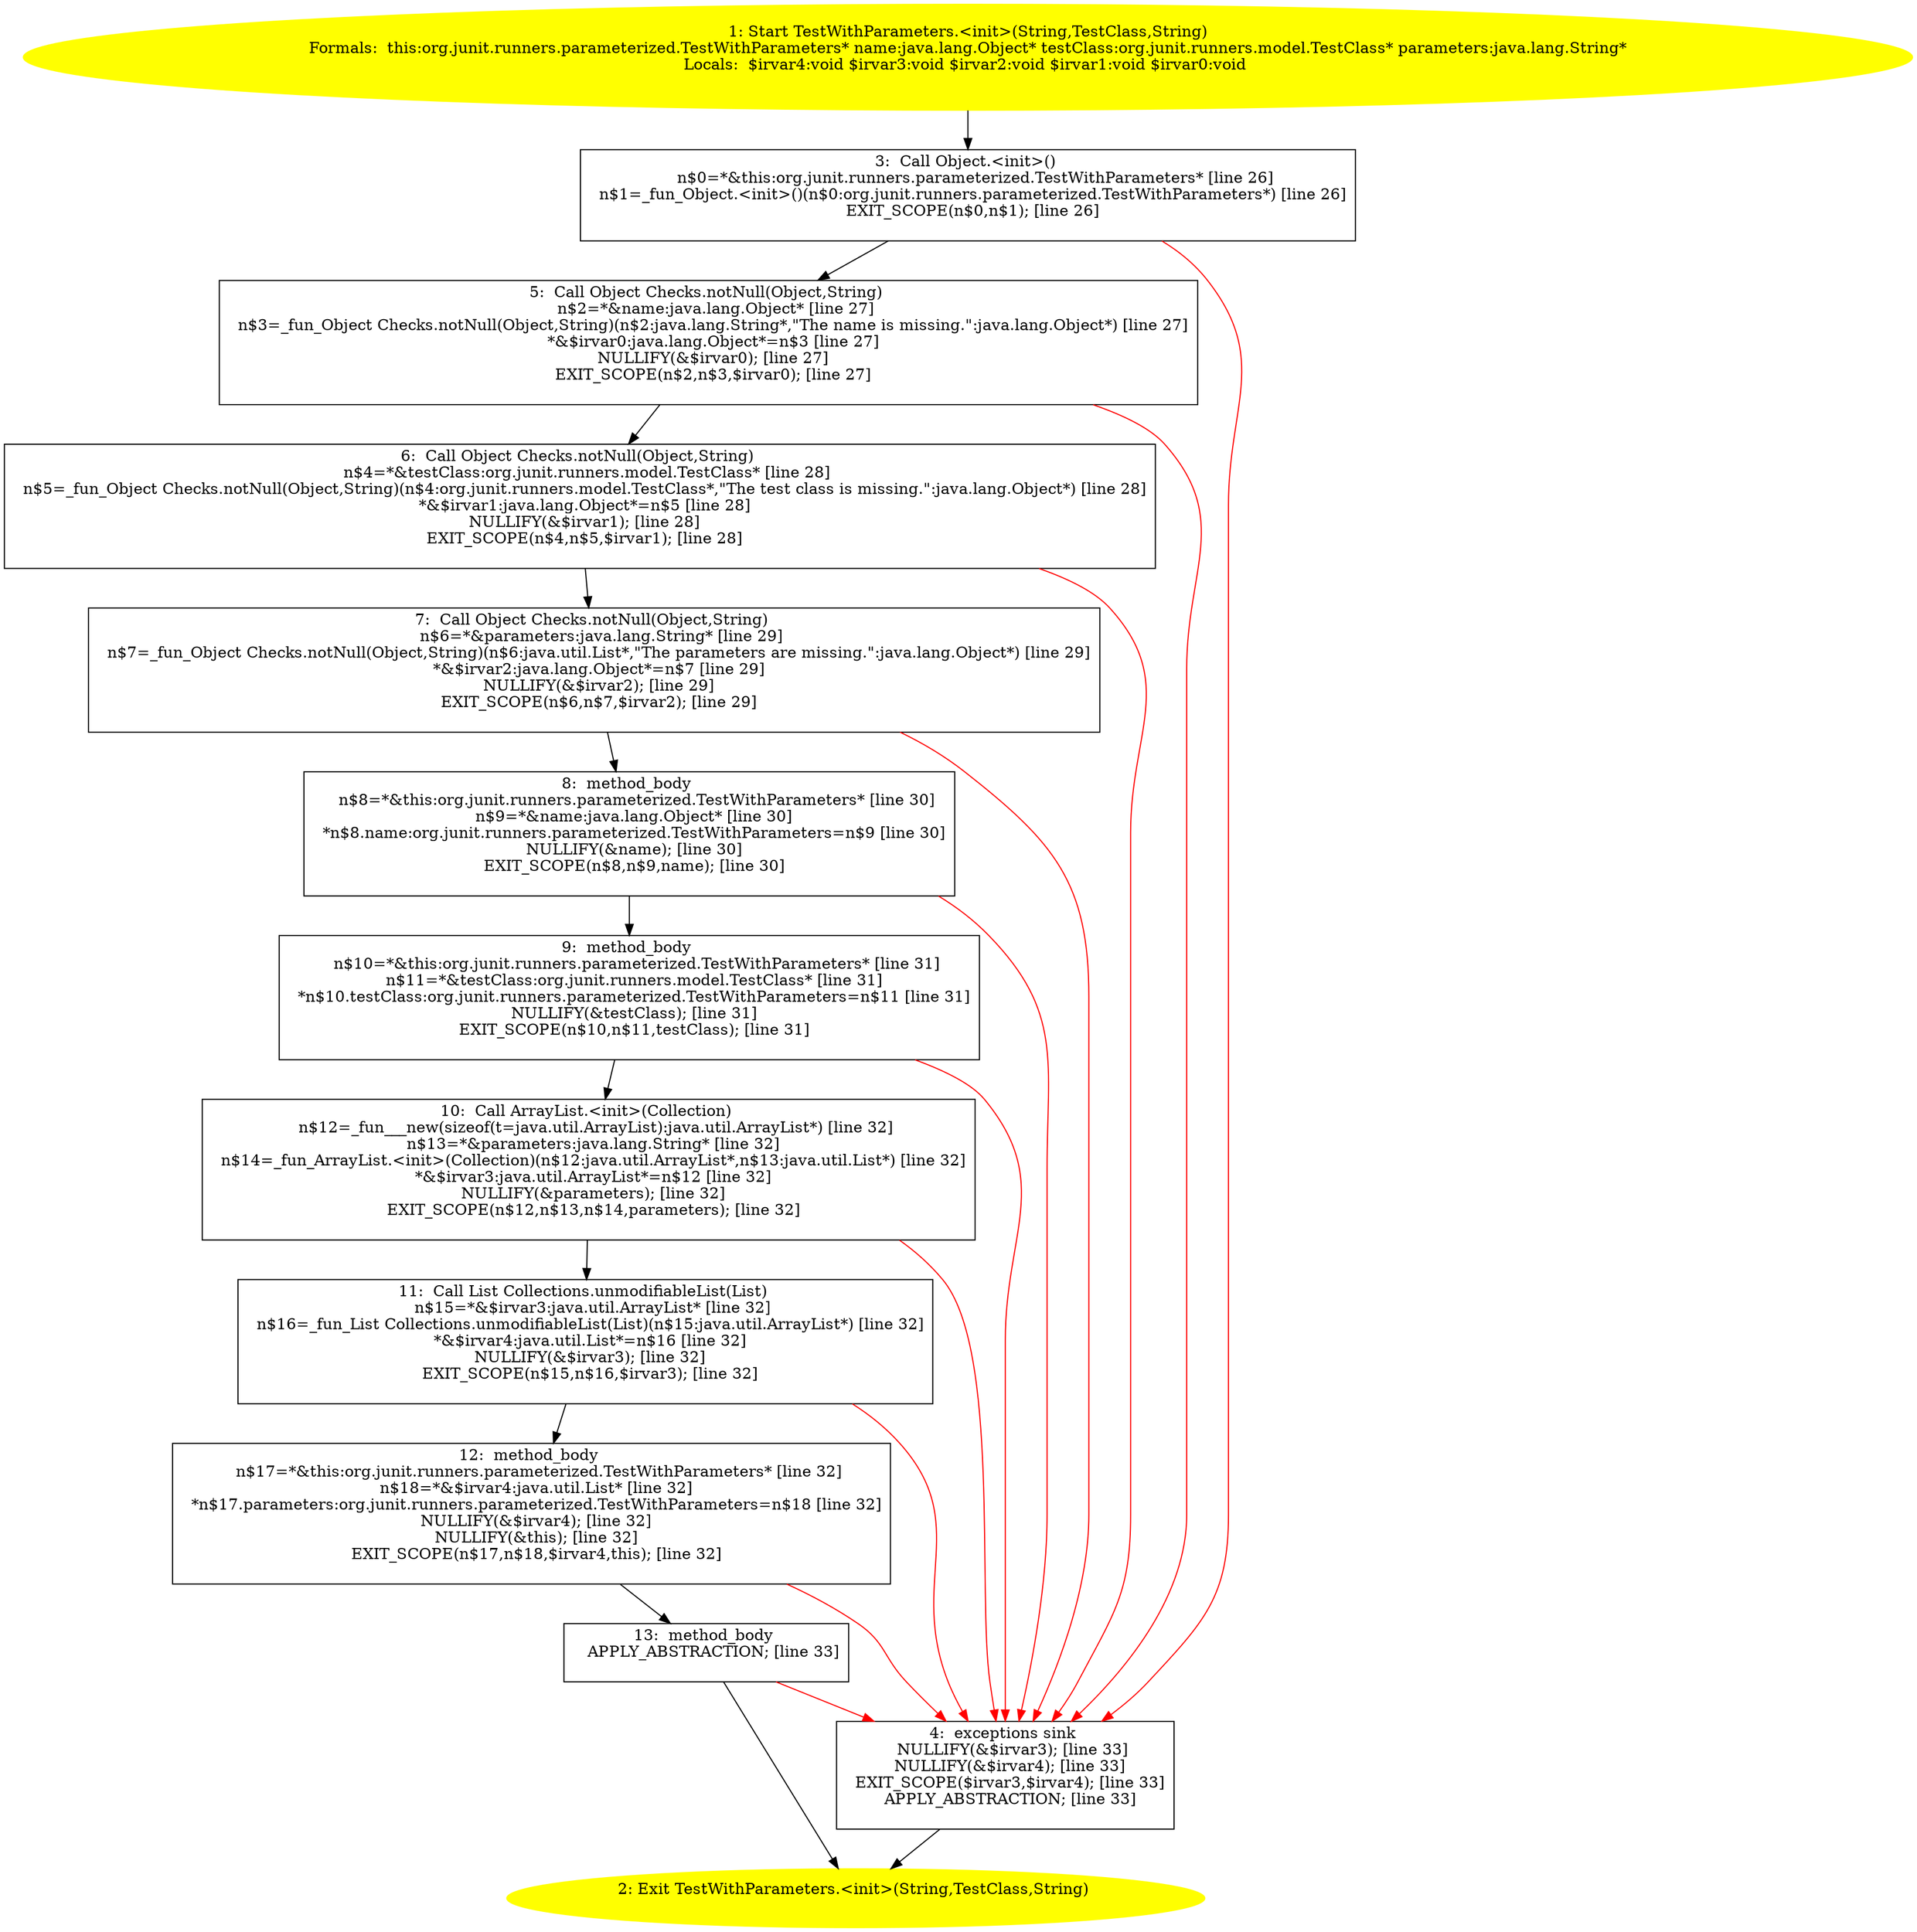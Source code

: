 /* @generated */
digraph cfg {
"org.junit.runners.parameterized.TestWithParameters.<init>(java.lang.String,org.junit.runners.model.T.fd89bc392142dcdd2ed4c447acefaafd_1" [label="1: Start TestWithParameters.<init>(String,TestClass,String)\nFormals:  this:org.junit.runners.parameterized.TestWithParameters* name:java.lang.Object* testClass:org.junit.runners.model.TestClass* parameters:java.lang.String*\nLocals:  $irvar4:void $irvar3:void $irvar2:void $irvar1:void $irvar0:void \n  " color=yellow style=filled]
	

	 "org.junit.runners.parameterized.TestWithParameters.<init>(java.lang.String,org.junit.runners.model.T.fd89bc392142dcdd2ed4c447acefaafd_1" -> "org.junit.runners.parameterized.TestWithParameters.<init>(java.lang.String,org.junit.runners.model.T.fd89bc392142dcdd2ed4c447acefaafd_3" ;
"org.junit.runners.parameterized.TestWithParameters.<init>(java.lang.String,org.junit.runners.model.T.fd89bc392142dcdd2ed4c447acefaafd_2" [label="2: Exit TestWithParameters.<init>(String,TestClass,String) \n  " color=yellow style=filled]
	

"org.junit.runners.parameterized.TestWithParameters.<init>(java.lang.String,org.junit.runners.model.T.fd89bc392142dcdd2ed4c447acefaafd_3" [label="3:  Call Object.<init>() \n   n$0=*&this:org.junit.runners.parameterized.TestWithParameters* [line 26]\n  n$1=_fun_Object.<init>()(n$0:org.junit.runners.parameterized.TestWithParameters*) [line 26]\n  EXIT_SCOPE(n$0,n$1); [line 26]\n " shape="box"]
	

	 "org.junit.runners.parameterized.TestWithParameters.<init>(java.lang.String,org.junit.runners.model.T.fd89bc392142dcdd2ed4c447acefaafd_3" -> "org.junit.runners.parameterized.TestWithParameters.<init>(java.lang.String,org.junit.runners.model.T.fd89bc392142dcdd2ed4c447acefaafd_5" ;
	 "org.junit.runners.parameterized.TestWithParameters.<init>(java.lang.String,org.junit.runners.model.T.fd89bc392142dcdd2ed4c447acefaafd_3" -> "org.junit.runners.parameterized.TestWithParameters.<init>(java.lang.String,org.junit.runners.model.T.fd89bc392142dcdd2ed4c447acefaafd_4" [color="red" ];
"org.junit.runners.parameterized.TestWithParameters.<init>(java.lang.String,org.junit.runners.model.T.fd89bc392142dcdd2ed4c447acefaafd_4" [label="4:  exceptions sink \n   NULLIFY(&$irvar3); [line 33]\n  NULLIFY(&$irvar4); [line 33]\n  EXIT_SCOPE($irvar3,$irvar4); [line 33]\n  APPLY_ABSTRACTION; [line 33]\n " shape="box"]
	

	 "org.junit.runners.parameterized.TestWithParameters.<init>(java.lang.String,org.junit.runners.model.T.fd89bc392142dcdd2ed4c447acefaafd_4" -> "org.junit.runners.parameterized.TestWithParameters.<init>(java.lang.String,org.junit.runners.model.T.fd89bc392142dcdd2ed4c447acefaafd_2" ;
"org.junit.runners.parameterized.TestWithParameters.<init>(java.lang.String,org.junit.runners.model.T.fd89bc392142dcdd2ed4c447acefaafd_5" [label="5:  Call Object Checks.notNull(Object,String) \n   n$2=*&name:java.lang.Object* [line 27]\n  n$3=_fun_Object Checks.notNull(Object,String)(n$2:java.lang.String*,\"The name is missing.\":java.lang.Object*) [line 27]\n  *&$irvar0:java.lang.Object*=n$3 [line 27]\n  NULLIFY(&$irvar0); [line 27]\n  EXIT_SCOPE(n$2,n$3,$irvar0); [line 27]\n " shape="box"]
	

	 "org.junit.runners.parameterized.TestWithParameters.<init>(java.lang.String,org.junit.runners.model.T.fd89bc392142dcdd2ed4c447acefaafd_5" -> "org.junit.runners.parameterized.TestWithParameters.<init>(java.lang.String,org.junit.runners.model.T.fd89bc392142dcdd2ed4c447acefaafd_6" ;
	 "org.junit.runners.parameterized.TestWithParameters.<init>(java.lang.String,org.junit.runners.model.T.fd89bc392142dcdd2ed4c447acefaafd_5" -> "org.junit.runners.parameterized.TestWithParameters.<init>(java.lang.String,org.junit.runners.model.T.fd89bc392142dcdd2ed4c447acefaafd_4" [color="red" ];
"org.junit.runners.parameterized.TestWithParameters.<init>(java.lang.String,org.junit.runners.model.T.fd89bc392142dcdd2ed4c447acefaafd_6" [label="6:  Call Object Checks.notNull(Object,String) \n   n$4=*&testClass:org.junit.runners.model.TestClass* [line 28]\n  n$5=_fun_Object Checks.notNull(Object,String)(n$4:org.junit.runners.model.TestClass*,\"The test class is missing.\":java.lang.Object*) [line 28]\n  *&$irvar1:java.lang.Object*=n$5 [line 28]\n  NULLIFY(&$irvar1); [line 28]\n  EXIT_SCOPE(n$4,n$5,$irvar1); [line 28]\n " shape="box"]
	

	 "org.junit.runners.parameterized.TestWithParameters.<init>(java.lang.String,org.junit.runners.model.T.fd89bc392142dcdd2ed4c447acefaafd_6" -> "org.junit.runners.parameterized.TestWithParameters.<init>(java.lang.String,org.junit.runners.model.T.fd89bc392142dcdd2ed4c447acefaafd_7" ;
	 "org.junit.runners.parameterized.TestWithParameters.<init>(java.lang.String,org.junit.runners.model.T.fd89bc392142dcdd2ed4c447acefaafd_6" -> "org.junit.runners.parameterized.TestWithParameters.<init>(java.lang.String,org.junit.runners.model.T.fd89bc392142dcdd2ed4c447acefaafd_4" [color="red" ];
"org.junit.runners.parameterized.TestWithParameters.<init>(java.lang.String,org.junit.runners.model.T.fd89bc392142dcdd2ed4c447acefaafd_7" [label="7:  Call Object Checks.notNull(Object,String) \n   n$6=*&parameters:java.lang.String* [line 29]\n  n$7=_fun_Object Checks.notNull(Object,String)(n$6:java.util.List*,\"The parameters are missing.\":java.lang.Object*) [line 29]\n  *&$irvar2:java.lang.Object*=n$7 [line 29]\n  NULLIFY(&$irvar2); [line 29]\n  EXIT_SCOPE(n$6,n$7,$irvar2); [line 29]\n " shape="box"]
	

	 "org.junit.runners.parameterized.TestWithParameters.<init>(java.lang.String,org.junit.runners.model.T.fd89bc392142dcdd2ed4c447acefaafd_7" -> "org.junit.runners.parameterized.TestWithParameters.<init>(java.lang.String,org.junit.runners.model.T.fd89bc392142dcdd2ed4c447acefaafd_8" ;
	 "org.junit.runners.parameterized.TestWithParameters.<init>(java.lang.String,org.junit.runners.model.T.fd89bc392142dcdd2ed4c447acefaafd_7" -> "org.junit.runners.parameterized.TestWithParameters.<init>(java.lang.String,org.junit.runners.model.T.fd89bc392142dcdd2ed4c447acefaafd_4" [color="red" ];
"org.junit.runners.parameterized.TestWithParameters.<init>(java.lang.String,org.junit.runners.model.T.fd89bc392142dcdd2ed4c447acefaafd_8" [label="8:  method_body \n   n$8=*&this:org.junit.runners.parameterized.TestWithParameters* [line 30]\n  n$9=*&name:java.lang.Object* [line 30]\n  *n$8.name:org.junit.runners.parameterized.TestWithParameters=n$9 [line 30]\n  NULLIFY(&name); [line 30]\n  EXIT_SCOPE(n$8,n$9,name); [line 30]\n " shape="box"]
	

	 "org.junit.runners.parameterized.TestWithParameters.<init>(java.lang.String,org.junit.runners.model.T.fd89bc392142dcdd2ed4c447acefaafd_8" -> "org.junit.runners.parameterized.TestWithParameters.<init>(java.lang.String,org.junit.runners.model.T.fd89bc392142dcdd2ed4c447acefaafd_9" ;
	 "org.junit.runners.parameterized.TestWithParameters.<init>(java.lang.String,org.junit.runners.model.T.fd89bc392142dcdd2ed4c447acefaafd_8" -> "org.junit.runners.parameterized.TestWithParameters.<init>(java.lang.String,org.junit.runners.model.T.fd89bc392142dcdd2ed4c447acefaafd_4" [color="red" ];
"org.junit.runners.parameterized.TestWithParameters.<init>(java.lang.String,org.junit.runners.model.T.fd89bc392142dcdd2ed4c447acefaafd_9" [label="9:  method_body \n   n$10=*&this:org.junit.runners.parameterized.TestWithParameters* [line 31]\n  n$11=*&testClass:org.junit.runners.model.TestClass* [line 31]\n  *n$10.testClass:org.junit.runners.parameterized.TestWithParameters=n$11 [line 31]\n  NULLIFY(&testClass); [line 31]\n  EXIT_SCOPE(n$10,n$11,testClass); [line 31]\n " shape="box"]
	

	 "org.junit.runners.parameterized.TestWithParameters.<init>(java.lang.String,org.junit.runners.model.T.fd89bc392142dcdd2ed4c447acefaafd_9" -> "org.junit.runners.parameterized.TestWithParameters.<init>(java.lang.String,org.junit.runners.model.T.fd89bc392142dcdd2ed4c447acefaafd_10" ;
	 "org.junit.runners.parameterized.TestWithParameters.<init>(java.lang.String,org.junit.runners.model.T.fd89bc392142dcdd2ed4c447acefaafd_9" -> "org.junit.runners.parameterized.TestWithParameters.<init>(java.lang.String,org.junit.runners.model.T.fd89bc392142dcdd2ed4c447acefaafd_4" [color="red" ];
"org.junit.runners.parameterized.TestWithParameters.<init>(java.lang.String,org.junit.runners.model.T.fd89bc392142dcdd2ed4c447acefaafd_10" [label="10:  Call ArrayList.<init>(Collection) \n   n$12=_fun___new(sizeof(t=java.util.ArrayList):java.util.ArrayList*) [line 32]\n  n$13=*&parameters:java.lang.String* [line 32]\n  n$14=_fun_ArrayList.<init>(Collection)(n$12:java.util.ArrayList*,n$13:java.util.List*) [line 32]\n  *&$irvar3:java.util.ArrayList*=n$12 [line 32]\n  NULLIFY(&parameters); [line 32]\n  EXIT_SCOPE(n$12,n$13,n$14,parameters); [line 32]\n " shape="box"]
	

	 "org.junit.runners.parameterized.TestWithParameters.<init>(java.lang.String,org.junit.runners.model.T.fd89bc392142dcdd2ed4c447acefaafd_10" -> "org.junit.runners.parameterized.TestWithParameters.<init>(java.lang.String,org.junit.runners.model.T.fd89bc392142dcdd2ed4c447acefaafd_11" ;
	 "org.junit.runners.parameterized.TestWithParameters.<init>(java.lang.String,org.junit.runners.model.T.fd89bc392142dcdd2ed4c447acefaafd_10" -> "org.junit.runners.parameterized.TestWithParameters.<init>(java.lang.String,org.junit.runners.model.T.fd89bc392142dcdd2ed4c447acefaafd_4" [color="red" ];
"org.junit.runners.parameterized.TestWithParameters.<init>(java.lang.String,org.junit.runners.model.T.fd89bc392142dcdd2ed4c447acefaafd_11" [label="11:  Call List Collections.unmodifiableList(List) \n   n$15=*&$irvar3:java.util.ArrayList* [line 32]\n  n$16=_fun_List Collections.unmodifiableList(List)(n$15:java.util.ArrayList*) [line 32]\n  *&$irvar4:java.util.List*=n$16 [line 32]\n  NULLIFY(&$irvar3); [line 32]\n  EXIT_SCOPE(n$15,n$16,$irvar3); [line 32]\n " shape="box"]
	

	 "org.junit.runners.parameterized.TestWithParameters.<init>(java.lang.String,org.junit.runners.model.T.fd89bc392142dcdd2ed4c447acefaafd_11" -> "org.junit.runners.parameterized.TestWithParameters.<init>(java.lang.String,org.junit.runners.model.T.fd89bc392142dcdd2ed4c447acefaafd_12" ;
	 "org.junit.runners.parameterized.TestWithParameters.<init>(java.lang.String,org.junit.runners.model.T.fd89bc392142dcdd2ed4c447acefaafd_11" -> "org.junit.runners.parameterized.TestWithParameters.<init>(java.lang.String,org.junit.runners.model.T.fd89bc392142dcdd2ed4c447acefaafd_4" [color="red" ];
"org.junit.runners.parameterized.TestWithParameters.<init>(java.lang.String,org.junit.runners.model.T.fd89bc392142dcdd2ed4c447acefaafd_12" [label="12:  method_body \n   n$17=*&this:org.junit.runners.parameterized.TestWithParameters* [line 32]\n  n$18=*&$irvar4:java.util.List* [line 32]\n  *n$17.parameters:org.junit.runners.parameterized.TestWithParameters=n$18 [line 32]\n  NULLIFY(&$irvar4); [line 32]\n  NULLIFY(&this); [line 32]\n  EXIT_SCOPE(n$17,n$18,$irvar4,this); [line 32]\n " shape="box"]
	

	 "org.junit.runners.parameterized.TestWithParameters.<init>(java.lang.String,org.junit.runners.model.T.fd89bc392142dcdd2ed4c447acefaafd_12" -> "org.junit.runners.parameterized.TestWithParameters.<init>(java.lang.String,org.junit.runners.model.T.fd89bc392142dcdd2ed4c447acefaafd_13" ;
	 "org.junit.runners.parameterized.TestWithParameters.<init>(java.lang.String,org.junit.runners.model.T.fd89bc392142dcdd2ed4c447acefaafd_12" -> "org.junit.runners.parameterized.TestWithParameters.<init>(java.lang.String,org.junit.runners.model.T.fd89bc392142dcdd2ed4c447acefaafd_4" [color="red" ];
"org.junit.runners.parameterized.TestWithParameters.<init>(java.lang.String,org.junit.runners.model.T.fd89bc392142dcdd2ed4c447acefaafd_13" [label="13:  method_body \n   APPLY_ABSTRACTION; [line 33]\n " shape="box"]
	

	 "org.junit.runners.parameterized.TestWithParameters.<init>(java.lang.String,org.junit.runners.model.T.fd89bc392142dcdd2ed4c447acefaafd_13" -> "org.junit.runners.parameterized.TestWithParameters.<init>(java.lang.String,org.junit.runners.model.T.fd89bc392142dcdd2ed4c447acefaafd_2" ;
	 "org.junit.runners.parameterized.TestWithParameters.<init>(java.lang.String,org.junit.runners.model.T.fd89bc392142dcdd2ed4c447acefaafd_13" -> "org.junit.runners.parameterized.TestWithParameters.<init>(java.lang.String,org.junit.runners.model.T.fd89bc392142dcdd2ed4c447acefaafd_4" [color="red" ];
}
